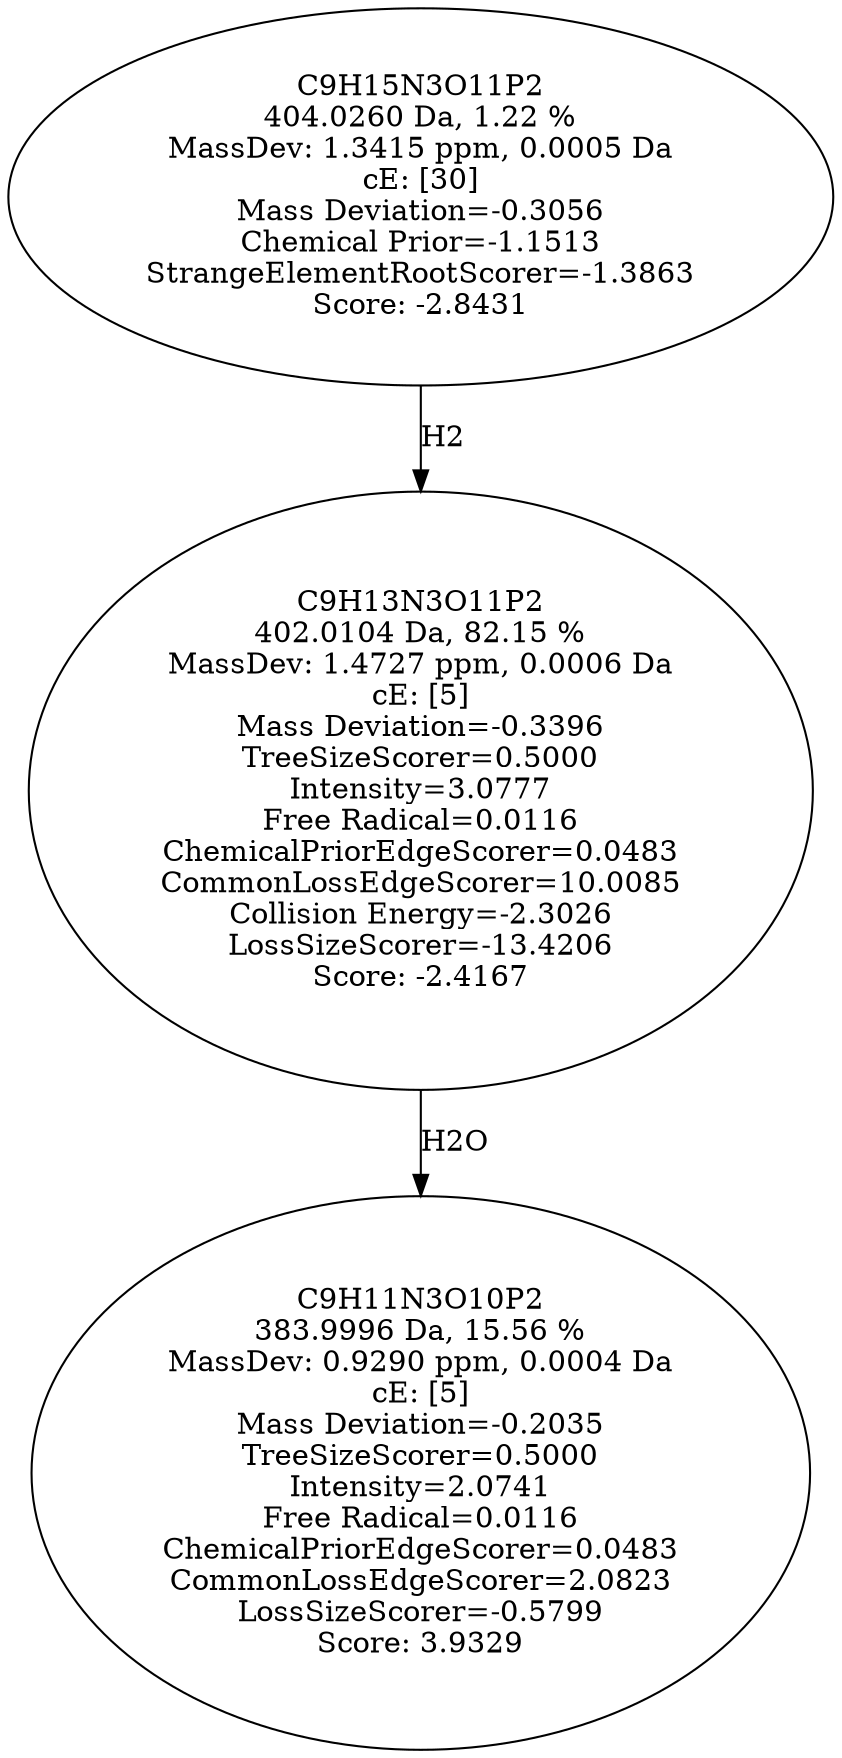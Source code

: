 strict digraph {
v1 [label="C9H11N3O10P2\n383.9996 Da, 15.56 %\nMassDev: 0.9290 ppm, 0.0004 Da\ncE: [5]\nMass Deviation=-0.2035\nTreeSizeScorer=0.5000\nIntensity=2.0741\nFree Radical=0.0116\nChemicalPriorEdgeScorer=0.0483\nCommonLossEdgeScorer=2.0823\nLossSizeScorer=-0.5799\nScore: 3.9329"];
v2 [label="C9H13N3O11P2\n402.0104 Da, 82.15 %\nMassDev: 1.4727 ppm, 0.0006 Da\ncE: [5]\nMass Deviation=-0.3396\nTreeSizeScorer=0.5000\nIntensity=3.0777\nFree Radical=0.0116\nChemicalPriorEdgeScorer=0.0483\nCommonLossEdgeScorer=10.0085\nCollision Energy=-2.3026\nLossSizeScorer=-13.4206\nScore: -2.4167"];
v3 [label="C9H15N3O11P2\n404.0260 Da, 1.22 %\nMassDev: 1.3415 ppm, 0.0005 Da\ncE: [30]\nMass Deviation=-0.3056\nChemical Prior=-1.1513\nStrangeElementRootScorer=-1.3863\nScore: -2.8431"];
v2 -> v1 [label="H2O"];
v3 -> v2 [label="H2"];
}